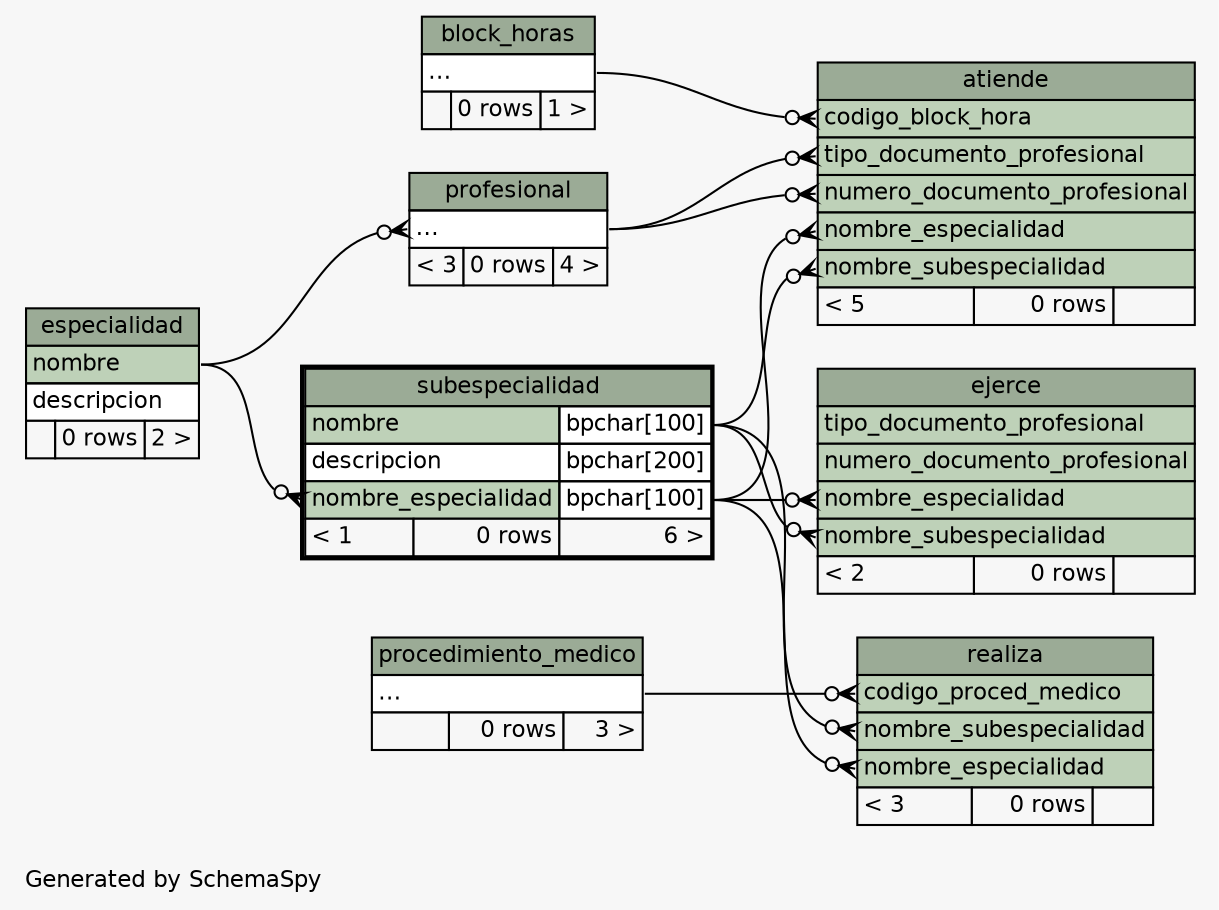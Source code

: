 // dot 2.26.3 on Linux 3.8.0-35-generic
// SchemaSpy rev 590
digraph "twoDegreesRelationshipsDiagram" {
  graph [
    rankdir="RL"
    bgcolor="#f7f7f7"
    label="\nGenerated by SchemaSpy"
    labeljust="l"
    nodesep="0.18"
    ranksep="0.46"
    fontname="Helvetica"
    fontsize="11"
  ];
  node [
    fontname="Helvetica"
    fontsize="11"
    shape="plaintext"
  ];
  edge [
    arrowsize="0.8"
  ];
  "atiende":"codigo_block_hora":w -> "block_horas":"elipses":e [arrowhead=none dir=back arrowtail=crowodot];
  "atiende":"nombre_especialidad":w -> "subespecialidad":"nombre_especialidad.type":e [arrowhead=none dir=back arrowtail=crowodot];
  "atiende":"nombre_subespecialidad":w -> "subespecialidad":"nombre.type":e [arrowhead=none dir=back arrowtail=crowodot];
  "atiende":"numero_documento_profesional":w -> "profesional":"elipses":e [arrowhead=none dir=back arrowtail=crowodot];
  "atiende":"tipo_documento_profesional":w -> "profesional":"elipses":e [arrowhead=none dir=back arrowtail=crowodot];
  "ejerce":"nombre_especialidad":w -> "subespecialidad":"nombre_especialidad.type":e [arrowhead=none dir=back arrowtail=crowodot];
  "ejerce":"nombre_subespecialidad":w -> "subespecialidad":"nombre.type":e [arrowhead=none dir=back arrowtail=crowodot];
  "profesional":"elipses":w -> "especialidad":"nombre":e [arrowhead=none dir=back arrowtail=crowodot];
  "realiza":"codigo_proced_medico":w -> "procedimiento_medico":"elipses":e [arrowhead=none dir=back arrowtail=crowodot];
  "realiza":"nombre_especialidad":w -> "subespecialidad":"nombre_especialidad.type":e [arrowhead=none dir=back arrowtail=crowodot];
  "realiza":"nombre_subespecialidad":w -> "subespecialidad":"nombre.type":e [arrowhead=none dir=back arrowtail=crowodot];
  "subespecialidad":"nombre_especialidad":w -> "especialidad":"nombre":e [arrowhead=none dir=back arrowtail=crowodot];
  "atiende" [
    label=<
    <TABLE BORDER="0" CELLBORDER="1" CELLSPACING="0" BGCOLOR="#ffffff">
      <TR><TD COLSPAN="3" BGCOLOR="#9bab96" ALIGN="CENTER">atiende</TD></TR>
      <TR><TD PORT="codigo_block_hora" COLSPAN="3" BGCOLOR="#bed1b8" ALIGN="LEFT">codigo_block_hora</TD></TR>
      <TR><TD PORT="tipo_documento_profesional" COLSPAN="3" BGCOLOR="#bed1b8" ALIGN="LEFT">tipo_documento_profesional</TD></TR>
      <TR><TD PORT="numero_documento_profesional" COLSPAN="3" BGCOLOR="#bed1b8" ALIGN="LEFT">numero_documento_profesional</TD></TR>
      <TR><TD PORT="nombre_especialidad" COLSPAN="3" BGCOLOR="#bed1b8" ALIGN="LEFT">nombre_especialidad</TD></TR>
      <TR><TD PORT="nombre_subespecialidad" COLSPAN="3" BGCOLOR="#bed1b8" ALIGN="LEFT">nombre_subespecialidad</TD></TR>
      <TR><TD ALIGN="LEFT" BGCOLOR="#f7f7f7">&lt; 5</TD><TD ALIGN="RIGHT" BGCOLOR="#f7f7f7">0 rows</TD><TD ALIGN="RIGHT" BGCOLOR="#f7f7f7">  </TD></TR>
    </TABLE>>
    URL="atiende.html"
    tooltip="atiende"
  ];
  "block_horas" [
    label=<
    <TABLE BORDER="0" CELLBORDER="1" CELLSPACING="0" BGCOLOR="#ffffff">
      <TR><TD COLSPAN="3" BGCOLOR="#9bab96" ALIGN="CENTER">block_horas</TD></TR>
      <TR><TD PORT="elipses" COLSPAN="3" ALIGN="LEFT">...</TD></TR>
      <TR><TD ALIGN="LEFT" BGCOLOR="#f7f7f7">  </TD><TD ALIGN="RIGHT" BGCOLOR="#f7f7f7">0 rows</TD><TD ALIGN="RIGHT" BGCOLOR="#f7f7f7">1 &gt;</TD></TR>
    </TABLE>>
    URL="block_horas.html"
    tooltip="block_horas"
  ];
  "ejerce" [
    label=<
    <TABLE BORDER="0" CELLBORDER="1" CELLSPACING="0" BGCOLOR="#ffffff">
      <TR><TD COLSPAN="3" BGCOLOR="#9bab96" ALIGN="CENTER">ejerce</TD></TR>
      <TR><TD PORT="tipo_documento_profesional" COLSPAN="3" BGCOLOR="#bed1b8" ALIGN="LEFT">tipo_documento_profesional</TD></TR>
      <TR><TD PORT="numero_documento_profesional" COLSPAN="3" BGCOLOR="#bed1b8" ALIGN="LEFT">numero_documento_profesional</TD></TR>
      <TR><TD PORT="nombre_especialidad" COLSPAN="3" BGCOLOR="#bed1b8" ALIGN="LEFT">nombre_especialidad</TD></TR>
      <TR><TD PORT="nombre_subespecialidad" COLSPAN="3" BGCOLOR="#bed1b8" ALIGN="LEFT">nombre_subespecialidad</TD></TR>
      <TR><TD ALIGN="LEFT" BGCOLOR="#f7f7f7">&lt; 2</TD><TD ALIGN="RIGHT" BGCOLOR="#f7f7f7">0 rows</TD><TD ALIGN="RIGHT" BGCOLOR="#f7f7f7">  </TD></TR>
    </TABLE>>
    URL="ejerce.html"
    tooltip="ejerce"
  ];
  "especialidad" [
    label=<
    <TABLE BORDER="0" CELLBORDER="1" CELLSPACING="0" BGCOLOR="#ffffff">
      <TR><TD COLSPAN="3" BGCOLOR="#9bab96" ALIGN="CENTER">especialidad</TD></TR>
      <TR><TD PORT="nombre" COLSPAN="3" BGCOLOR="#bed1b8" ALIGN="LEFT">nombre</TD></TR>
      <TR><TD PORT="descripcion" COLSPAN="3" ALIGN="LEFT">descripcion</TD></TR>
      <TR><TD ALIGN="LEFT" BGCOLOR="#f7f7f7">  </TD><TD ALIGN="RIGHT" BGCOLOR="#f7f7f7">0 rows</TD><TD ALIGN="RIGHT" BGCOLOR="#f7f7f7">2 &gt;</TD></TR>
    </TABLE>>
    URL="especialidad.html"
    tooltip="especialidad"
  ];
  "procedimiento_medico" [
    label=<
    <TABLE BORDER="0" CELLBORDER="1" CELLSPACING="0" BGCOLOR="#ffffff">
      <TR><TD COLSPAN="3" BGCOLOR="#9bab96" ALIGN="CENTER">procedimiento_medico</TD></TR>
      <TR><TD PORT="elipses" COLSPAN="3" ALIGN="LEFT">...</TD></TR>
      <TR><TD ALIGN="LEFT" BGCOLOR="#f7f7f7">  </TD><TD ALIGN="RIGHT" BGCOLOR="#f7f7f7">0 rows</TD><TD ALIGN="RIGHT" BGCOLOR="#f7f7f7">3 &gt;</TD></TR>
    </TABLE>>
    URL="procedimiento_medico.html"
    tooltip="procedimiento_medico"
  ];
  "profesional" [
    label=<
    <TABLE BORDER="0" CELLBORDER="1" CELLSPACING="0" BGCOLOR="#ffffff">
      <TR><TD COLSPAN="3" BGCOLOR="#9bab96" ALIGN="CENTER">profesional</TD></TR>
      <TR><TD PORT="elipses" COLSPAN="3" ALIGN="LEFT">...</TD></TR>
      <TR><TD ALIGN="LEFT" BGCOLOR="#f7f7f7">&lt; 3</TD><TD ALIGN="RIGHT" BGCOLOR="#f7f7f7">0 rows</TD><TD ALIGN="RIGHT" BGCOLOR="#f7f7f7">4 &gt;</TD></TR>
    </TABLE>>
    URL="profesional.html"
    tooltip="profesional"
  ];
  "realiza" [
    label=<
    <TABLE BORDER="0" CELLBORDER="1" CELLSPACING="0" BGCOLOR="#ffffff">
      <TR><TD COLSPAN="3" BGCOLOR="#9bab96" ALIGN="CENTER">realiza</TD></TR>
      <TR><TD PORT="codigo_proced_medico" COLSPAN="3" BGCOLOR="#bed1b8" ALIGN="LEFT">codigo_proced_medico</TD></TR>
      <TR><TD PORT="nombre_subespecialidad" COLSPAN="3" BGCOLOR="#bed1b8" ALIGN="LEFT">nombre_subespecialidad</TD></TR>
      <TR><TD PORT="nombre_especialidad" COLSPAN="3" BGCOLOR="#bed1b8" ALIGN="LEFT">nombre_especialidad</TD></TR>
      <TR><TD ALIGN="LEFT" BGCOLOR="#f7f7f7">&lt; 3</TD><TD ALIGN="RIGHT" BGCOLOR="#f7f7f7">0 rows</TD><TD ALIGN="RIGHT" BGCOLOR="#f7f7f7">  </TD></TR>
    </TABLE>>
    URL="realiza.html"
    tooltip="realiza"
  ];
  "subespecialidad" [
    label=<
    <TABLE BORDER="2" CELLBORDER="1" CELLSPACING="0" BGCOLOR="#ffffff">
      <TR><TD COLSPAN="3" BGCOLOR="#9bab96" ALIGN="CENTER">subespecialidad</TD></TR>
      <TR><TD PORT="nombre" COLSPAN="2" BGCOLOR="#bed1b8" ALIGN="LEFT">nombre</TD><TD PORT="nombre.type" ALIGN="LEFT">bpchar[100]</TD></TR>
      <TR><TD PORT="descripcion" COLSPAN="2" ALIGN="LEFT">descripcion</TD><TD PORT="descripcion.type" ALIGN="LEFT">bpchar[200]</TD></TR>
      <TR><TD PORT="nombre_especialidad" COLSPAN="2" BGCOLOR="#bed1b8" ALIGN="LEFT">nombre_especialidad</TD><TD PORT="nombre_especialidad.type" ALIGN="LEFT">bpchar[100]</TD></TR>
      <TR><TD ALIGN="LEFT" BGCOLOR="#f7f7f7">&lt; 1</TD><TD ALIGN="RIGHT" BGCOLOR="#f7f7f7">0 rows</TD><TD ALIGN="RIGHT" BGCOLOR="#f7f7f7">6 &gt;</TD></TR>
    </TABLE>>
    URL="subespecialidad.html"
    tooltip="subespecialidad"
  ];
}
